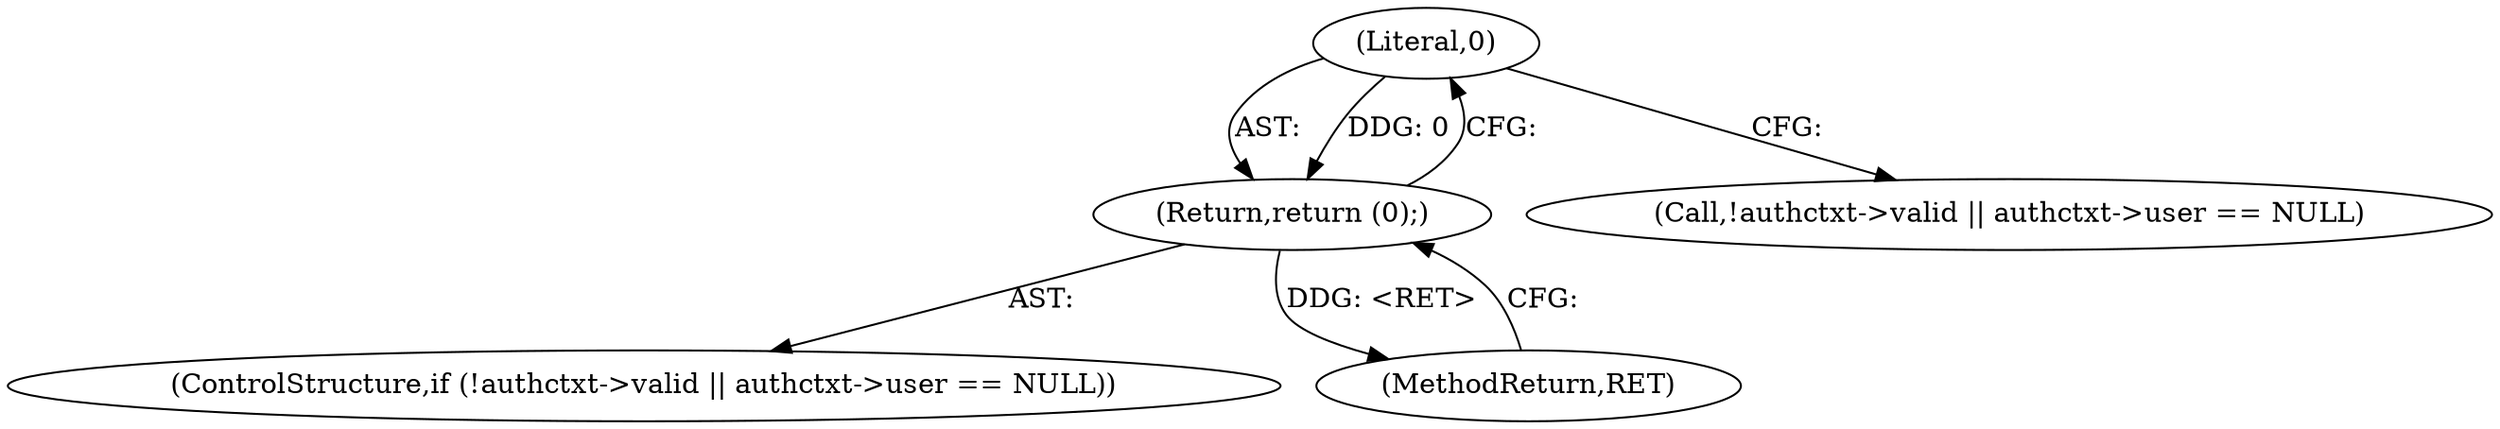 digraph "1_src_779974d35b4859c07bc3cb8a12c74b43b0a7d1e0@del" {
"1000138" [label="(Literal,0)"];
"1000137" [label="(Return,return (0);)"];
"1000126" [label="(ControlStructure,if (!authctxt->valid || authctxt->user == NULL))"];
"1000127" [label="(Call,!authctxt->valid || authctxt->user == NULL)"];
"1000138" [label="(Literal,0)"];
"1000330" [label="(MethodReturn,RET)"];
"1000137" [label="(Return,return (0);)"];
"1000138" -> "1000137"  [label="AST: "];
"1000138" -> "1000127"  [label="CFG: "];
"1000137" -> "1000138"  [label="CFG: "];
"1000138" -> "1000137"  [label="DDG: 0"];
"1000137" -> "1000126"  [label="AST: "];
"1000330" -> "1000137"  [label="CFG: "];
"1000137" -> "1000330"  [label="DDG: <RET>"];
}
